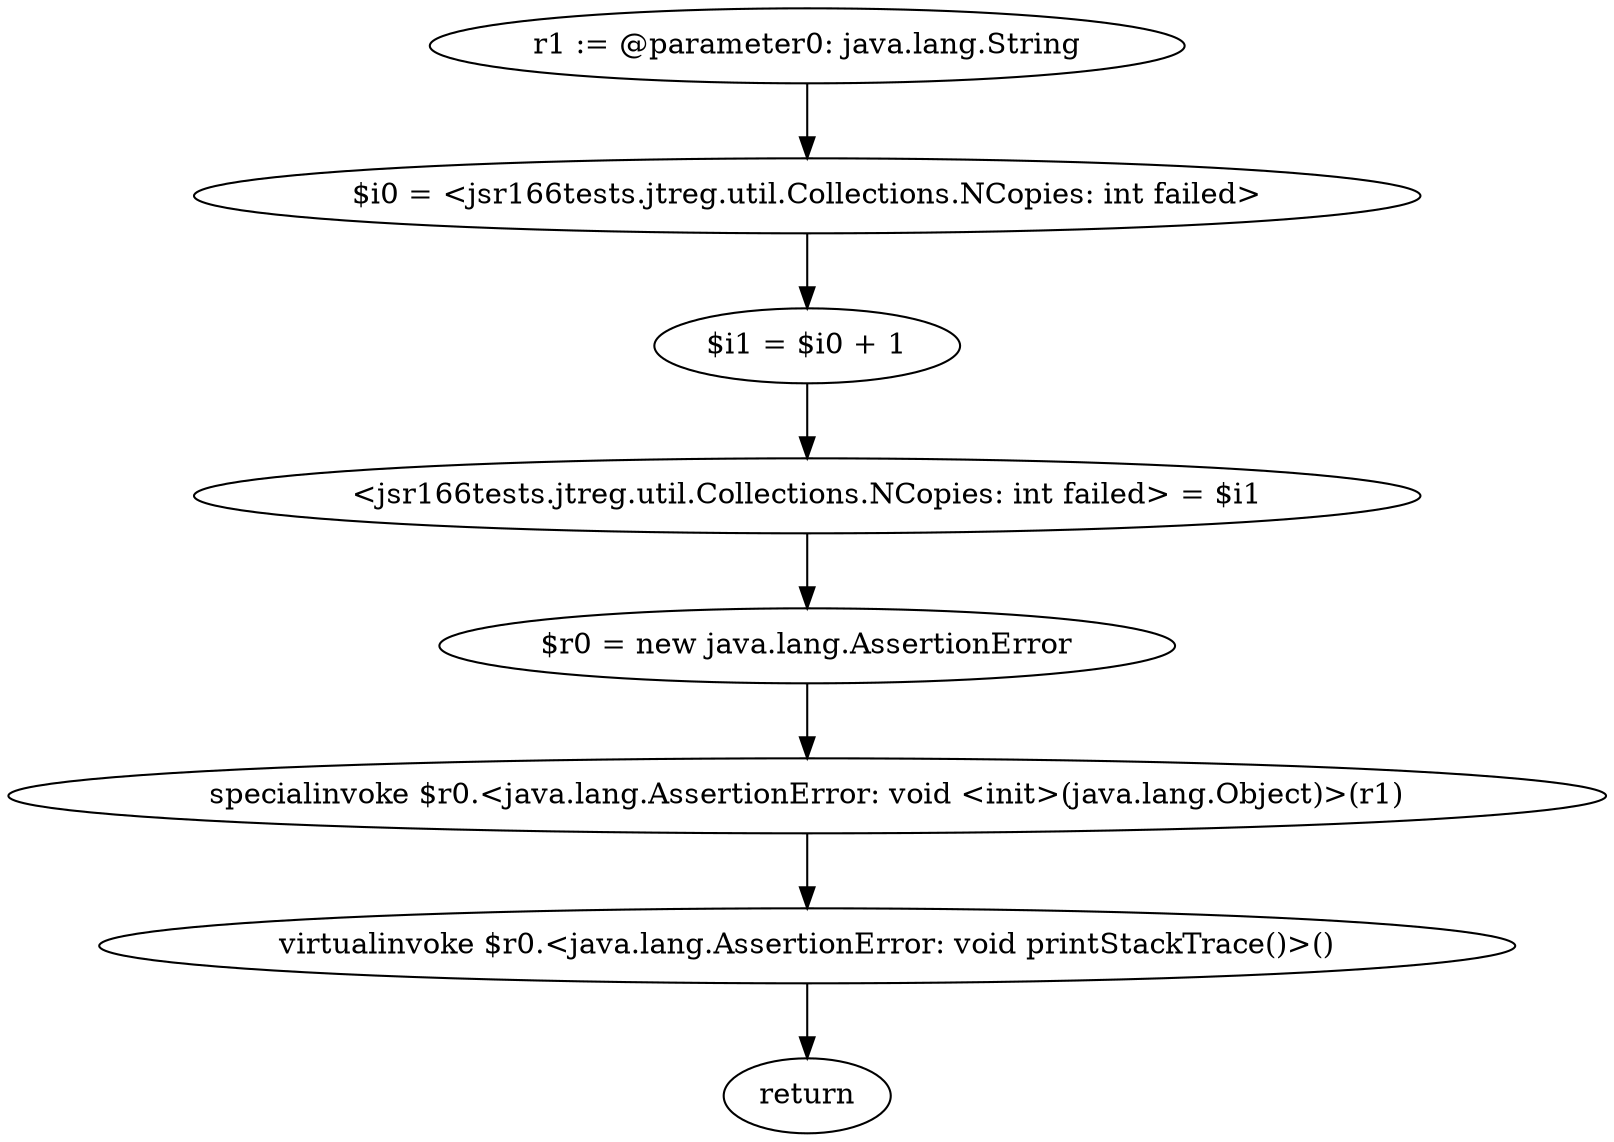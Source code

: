 digraph "unitGraph" {
    "r1 := @parameter0: java.lang.String"
    "$i0 = <jsr166tests.jtreg.util.Collections.NCopies: int failed>"
    "$i1 = $i0 + 1"
    "<jsr166tests.jtreg.util.Collections.NCopies: int failed> = $i1"
    "$r0 = new java.lang.AssertionError"
    "specialinvoke $r0.<java.lang.AssertionError: void <init>(java.lang.Object)>(r1)"
    "virtualinvoke $r0.<java.lang.AssertionError: void printStackTrace()>()"
    "return"
    "r1 := @parameter0: java.lang.String"->"$i0 = <jsr166tests.jtreg.util.Collections.NCopies: int failed>";
    "$i0 = <jsr166tests.jtreg.util.Collections.NCopies: int failed>"->"$i1 = $i0 + 1";
    "$i1 = $i0 + 1"->"<jsr166tests.jtreg.util.Collections.NCopies: int failed> = $i1";
    "<jsr166tests.jtreg.util.Collections.NCopies: int failed> = $i1"->"$r0 = new java.lang.AssertionError";
    "$r0 = new java.lang.AssertionError"->"specialinvoke $r0.<java.lang.AssertionError: void <init>(java.lang.Object)>(r1)";
    "specialinvoke $r0.<java.lang.AssertionError: void <init>(java.lang.Object)>(r1)"->"virtualinvoke $r0.<java.lang.AssertionError: void printStackTrace()>()";
    "virtualinvoke $r0.<java.lang.AssertionError: void printStackTrace()>()"->"return";
}
